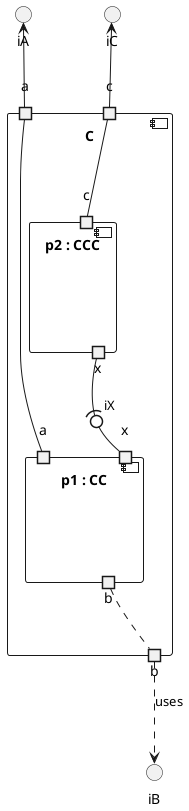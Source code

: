 @startuml
skinparam componentstyle uml2

interface iA
interface iB
interface iC

component C {
    portin a
    portin c
    portout b
    
    component "p1 : CC" as p1 {
        portin "a" as p1_a
        portout "b" as p1_b
        portin "x" as p1_x
    }
    
    component "p2 : CCC" as p2 {
        portout "x" as p2_x
        portin "c" as p2_c
    }
    
    a -u-> iA
    c -u-> iC
    b .d.> iB : uses
    a -d- p1_a
    c -d- p2_c
    p1_b .d. b
    
    p2_x -(0- p1_x : iX
}

@enduml